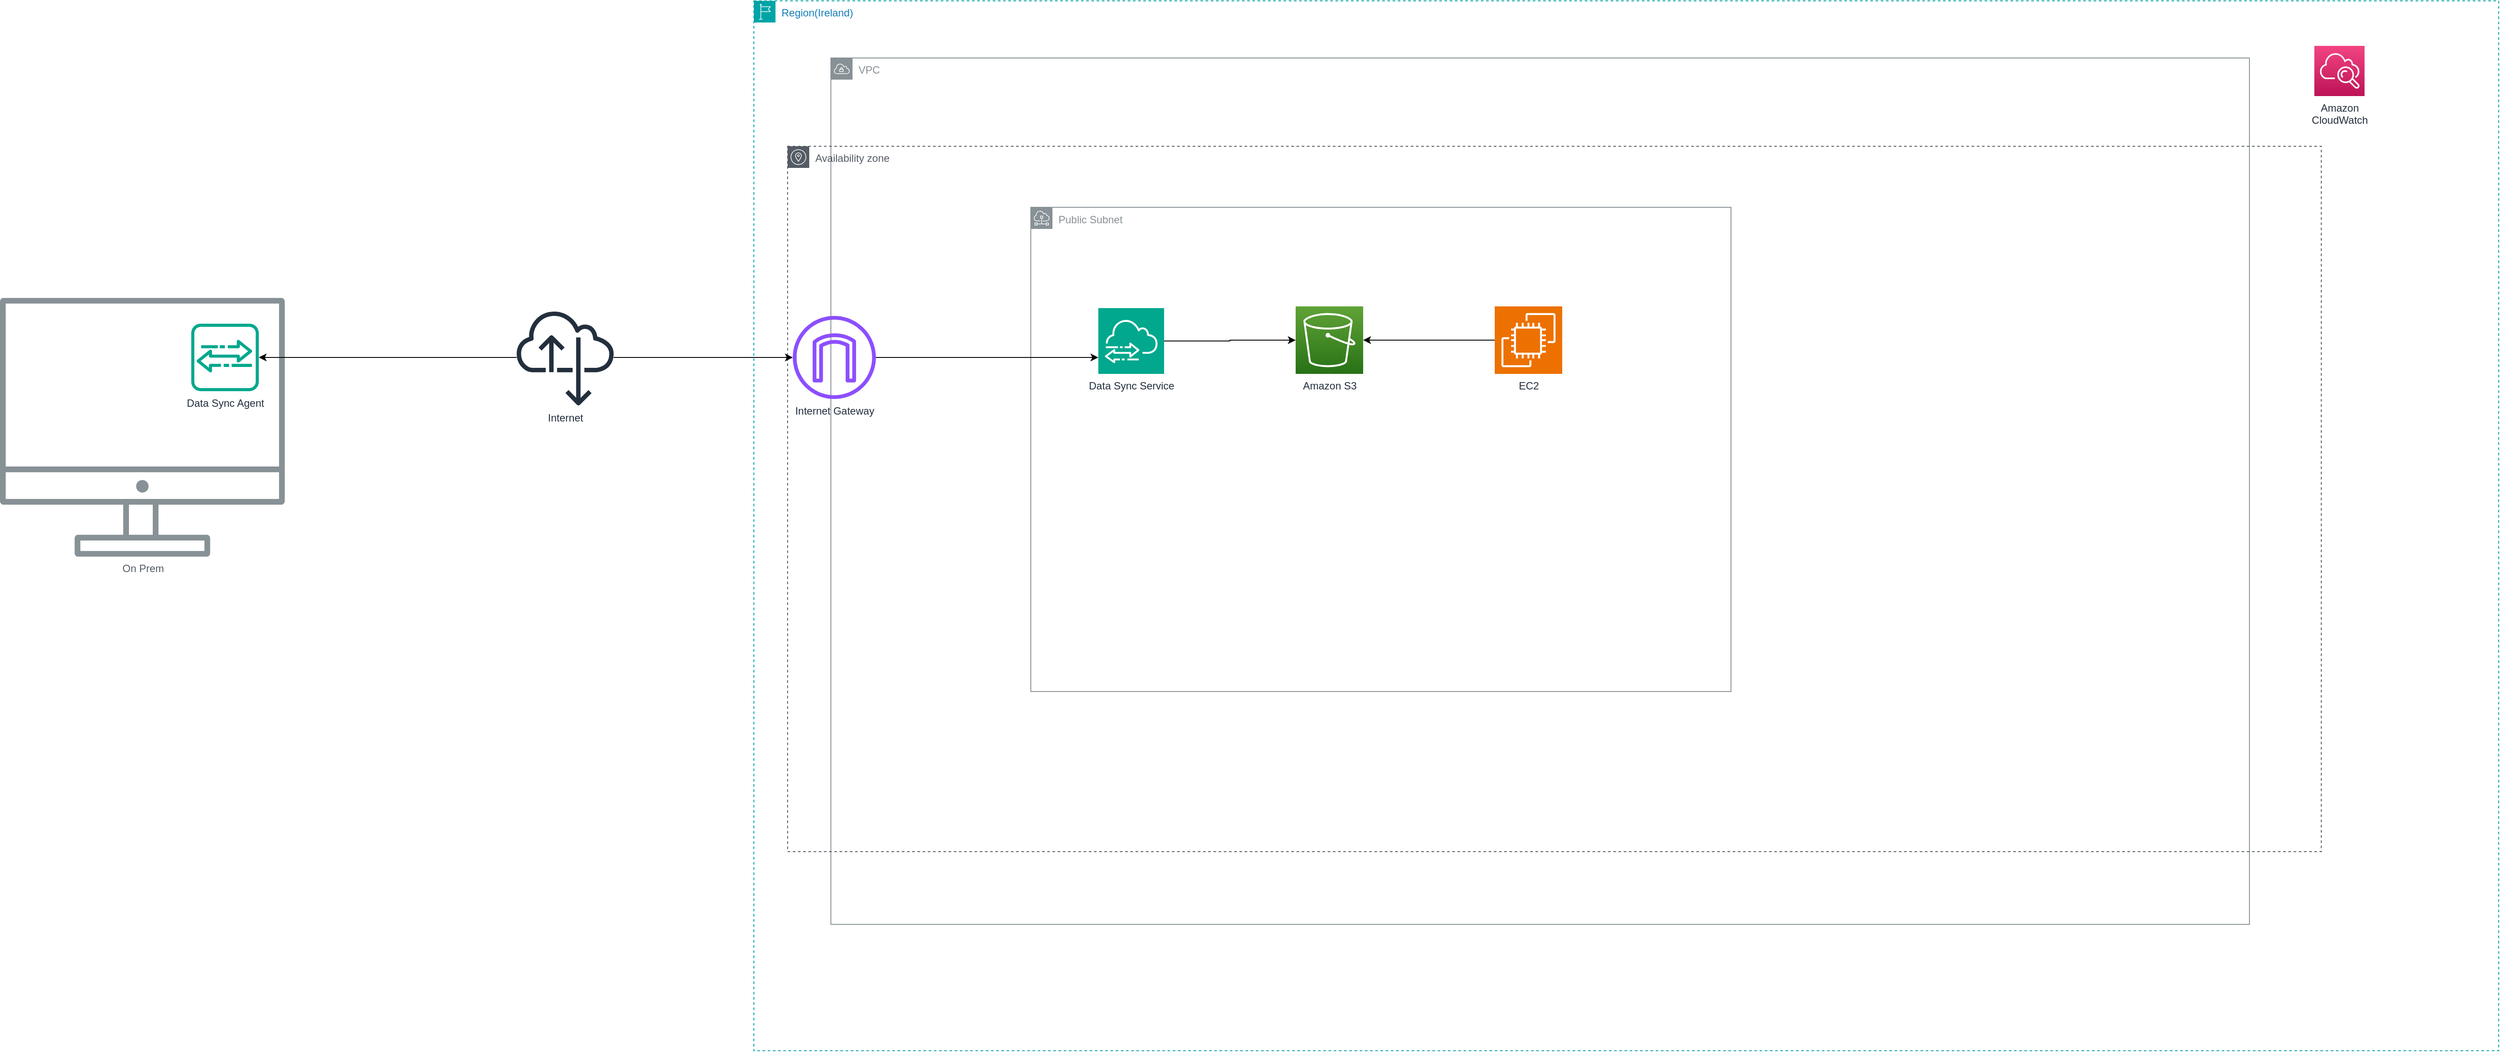 <mxfile version="26.1.0">
  <diagram id="Ht1M8jgEwFfnCIfOTk4-" name="Page-1">
    <mxGraphModel dx="3811" dy="2557" grid="0" gridSize="10" guides="1" tooltips="1" connect="1" arrows="1" fold="1" page="0" pageScale="1" pageWidth="1169" pageHeight="827" math="0" shadow="0">
      <root>
        <mxCell id="0" />
        <mxCell id="1" parent="0" />
        <mxCell id="UEzPUAAOIrF-is8g5C7q-109" value="On Prem&lt;div&gt;&lt;br&gt;&lt;/div&gt;" style="outlineConnect=0;gradientColor=none;fontColor=#545B64;strokeColor=none;fillColor=#879196;dashed=0;verticalLabelPosition=bottom;verticalAlign=top;align=center;html=1;fontSize=12;fontStyle=0;aspect=fixed;shape=mxgraph.aws4.illustration_desktop;pointerEvents=1;labelBackgroundColor=#ffffff;" parent="1" vertex="1">
          <mxGeometry x="-389" y="232" width="329" height="299.39" as="geometry" />
        </mxCell>
        <mxCell id="Mke8BChl4TBKAW9NJHam-14" style="edgeStyle=orthogonalEdgeStyle;rounded=0;orthogonalLoop=1;jettySize=auto;html=1;" parent="1" edge="1">
          <mxGeometry relative="1" as="geometry">
            <mxPoint x="248.941" y="329.5" as="sourcePoint" />
            <mxPoint x="248.941" y="329.5" as="targetPoint" />
          </mxGeometry>
        </mxCell>
        <mxCell id="Mke8BChl4TBKAW9NJHam-17" value="Data Sync Agent" style="sketch=0;outlineConnect=0;fontColor=#232F3E;gradientColor=none;fillColor=#01A88D;strokeColor=none;dashed=0;verticalLabelPosition=bottom;verticalAlign=top;align=center;html=1;fontSize=12;fontStyle=0;aspect=fixed;shape=mxgraph.aws4.agent2;" parent="1" vertex="1">
          <mxGeometry x="-168" y="262" width="78" height="78" as="geometry" />
        </mxCell>
        <mxCell id="yNf8cpA0STlplmShnnxf-2" value="Region(Ireland)" style="points=[[0,0],[0.25,0],[0.5,0],[0.75,0],[1,0],[1,0.25],[1,0.5],[1,0.75],[1,1],[0.75,1],[0.5,1],[0.25,1],[0,1],[0,0.75],[0,0.5],[0,0.25]];outlineConnect=0;gradientColor=none;html=1;whiteSpace=wrap;fontSize=12;fontStyle=0;container=1;pointerEvents=0;collapsible=0;recursiveResize=0;shape=mxgraph.aws4.group;grIcon=mxgraph.aws4.group_region;strokeColor=#00A4A6;fillColor=none;verticalAlign=top;align=left;spacingLeft=30;fontColor=#147EBA;dashed=1;" vertex="1" parent="1">
          <mxGeometry x="482" y="-111" width="2016" height="1213" as="geometry" />
        </mxCell>
        <mxCell id="yNf8cpA0STlplmShnnxf-1" value="VPC" style="sketch=0;outlineConnect=0;gradientColor=none;html=1;whiteSpace=wrap;fontSize=12;fontStyle=0;shape=mxgraph.aws4.group;grIcon=mxgraph.aws4.group_vpc;strokeColor=#879196;fillColor=none;verticalAlign=top;align=left;spacingLeft=30;fontColor=#879196;dashed=0;" vertex="1" parent="yNf8cpA0STlplmShnnxf-2">
          <mxGeometry x="89" y="66" width="1639" height="1001" as="geometry" />
        </mxCell>
        <mxCell id="yNf8cpA0STlplmShnnxf-3" value="Availability zone" style="sketch=0;outlineConnect=0;gradientColor=none;html=1;whiteSpace=wrap;fontSize=12;fontStyle=0;shape=mxgraph.aws4.group;grIcon=mxgraph.aws4.group_availability_zone;strokeColor=light-dark(#545B64, #d86d0c);fillColor=none;verticalAlign=top;align=left;spacingLeft=30;fontColor=#545B64;dashed=1;" vertex="1" parent="yNf8cpA0STlplmShnnxf-2">
          <mxGeometry x="39" y="168" width="1772" height="815" as="geometry" />
        </mxCell>
        <mxCell id="UEzPUAAOIrF-is8g5C7q-121" value="Amazon&lt;br&gt;CloudWatch&lt;br&gt;" style="outlineConnect=0;fontColor=#232F3E;gradientColor=#F34482;gradientDirection=north;fillColor=#BC1356;strokeColor=#ffffff;dashed=0;verticalLabelPosition=bottom;verticalAlign=top;align=center;html=1;fontSize=12;fontStyle=0;aspect=fixed;shape=mxgraph.aws4.resourceIcon;resIcon=mxgraph.aws4.cloudwatch;labelBackgroundColor=#ffffff;" parent="yNf8cpA0STlplmShnnxf-2" vertex="1">
          <mxGeometry x="1803" y="52" width="58" height="58" as="geometry" />
        </mxCell>
        <mxCell id="Mke8BChl4TBKAW9NJHam-2" value="EC2" style="sketch=0;points=[[0,0,0],[0.25,0,0],[0.5,0,0],[0.75,0,0],[1,0,0],[0,1,0],[0.25,1,0],[0.5,1,0],[0.75,1,0],[1,1,0],[0,0.25,0],[0,0.5,0],[0,0.75,0],[1,0.25,0],[1,0.5,0],[1,0.75,0]];outlineConnect=0;fontColor=#232F3E;fillColor=#ED7100;strokeColor=#ffffff;dashed=0;verticalLabelPosition=bottom;verticalAlign=top;align=center;html=1;fontSize=12;fontStyle=0;aspect=fixed;shape=mxgraph.aws4.resourceIcon;resIcon=mxgraph.aws4.ec2;" parent="yNf8cpA0STlplmShnnxf-2" vertex="1">
          <mxGeometry x="856" y="353" width="78" height="78" as="geometry" />
        </mxCell>
        <mxCell id="yNf8cpA0STlplmShnnxf-24" style="edgeStyle=orthogonalEdgeStyle;rounded=0;orthogonalLoop=1;jettySize=auto;html=1;" edge="1" parent="yNf8cpA0STlplmShnnxf-2" source="Mke8BChl4TBKAW9NJHam-18" target="UEzPUAAOIrF-is8g5C7q-116">
          <mxGeometry relative="1" as="geometry" />
        </mxCell>
        <mxCell id="Mke8BChl4TBKAW9NJHam-18" value="Data Sync Service" style="sketch=0;points=[[0,0,0],[0.25,0,0],[0.5,0,0],[0.75,0,0],[1,0,0],[0,1,0],[0.25,1,0],[0.5,1,0],[0.75,1,0],[1,1,0],[0,0.25,0],[0,0.5,0],[0,0.75,0],[1,0.25,0],[1,0.5,0],[1,0.75,0]];outlineConnect=0;fontColor=#232F3E;fillColor=#01A88D;strokeColor=#ffffff;dashed=0;verticalLabelPosition=bottom;verticalAlign=top;align=center;html=1;fontSize=12;fontStyle=0;aspect=fixed;shape=mxgraph.aws4.resourceIcon;resIcon=mxgraph.aws4.datasync;" parent="yNf8cpA0STlplmShnnxf-2" vertex="1">
          <mxGeometry x="398" y="355" width="76" height="76" as="geometry" />
        </mxCell>
        <mxCell id="UEzPUAAOIrF-is8g5C7q-116" value="Amazon S3" style="outlineConnect=0;fontColor=#232F3E;gradientColor=#60A337;gradientDirection=north;fillColor=#277116;strokeColor=#ffffff;dashed=0;verticalLabelPosition=bottom;verticalAlign=top;align=center;html=1;fontSize=12;fontStyle=0;aspect=fixed;shape=mxgraph.aws4.resourceIcon;resIcon=mxgraph.aws4.s3;labelBackgroundColor=#ffffff;" parent="yNf8cpA0STlplmShnnxf-2" vertex="1">
          <mxGeometry x="626.0" y="353" width="78" height="78" as="geometry" />
        </mxCell>
        <mxCell id="Mke8BChl4TBKAW9NJHam-4" value="" style="edgeStyle=orthogonalEdgeStyle;rounded=0;orthogonalLoop=1;jettySize=auto;html=1;" parent="yNf8cpA0STlplmShnnxf-2" source="Mke8BChl4TBKAW9NJHam-2" target="UEzPUAAOIrF-is8g5C7q-116" edge="1">
          <mxGeometry relative="1" as="geometry" />
        </mxCell>
        <mxCell id="yNf8cpA0STlplmShnnxf-4" value="Public Subnet" style="sketch=0;outlineConnect=0;gradientColor=none;html=1;whiteSpace=wrap;fontSize=12;fontStyle=0;shape=mxgraph.aws4.group;grIcon=mxgraph.aws4.group_subnet;strokeColor=#879196;fillColor=none;verticalAlign=top;align=left;spacingLeft=30;fontColor=#879196;dashed=0;" vertex="1" parent="yNf8cpA0STlplmShnnxf-2">
          <mxGeometry x="320" y="238.5" width="809" height="559.5" as="geometry" />
        </mxCell>
        <mxCell id="yNf8cpA0STlplmShnnxf-20" value="Internet Gateway" style="sketch=0;outlineConnect=0;fontColor=#232F3E;gradientColor=none;fillColor=#8C4FFF;strokeColor=none;dashed=0;verticalLabelPosition=bottom;verticalAlign=top;align=center;html=1;fontSize=12;fontStyle=0;aspect=fixed;pointerEvents=1;shape=mxgraph.aws4.internet_gateway;" vertex="1" parent="yNf8cpA0STlplmShnnxf-2">
          <mxGeometry x="45" y="364" width="96" height="96" as="geometry" />
        </mxCell>
        <mxCell id="yNf8cpA0STlplmShnnxf-23" style="edgeStyle=orthogonalEdgeStyle;rounded=0;orthogonalLoop=1;jettySize=auto;html=1;entryX=0;entryY=0.75;entryDx=0;entryDy=0;entryPerimeter=0;" edge="1" parent="yNf8cpA0STlplmShnnxf-2" source="yNf8cpA0STlplmShnnxf-20" target="Mke8BChl4TBKAW9NJHam-18">
          <mxGeometry relative="1" as="geometry">
            <mxPoint x="356" y="412" as="targetPoint" />
          </mxGeometry>
        </mxCell>
        <mxCell id="yNf8cpA0STlplmShnnxf-22" style="edgeStyle=orthogonalEdgeStyle;rounded=0;orthogonalLoop=1;jettySize=auto;html=1;" edge="1" parent="1" source="yNf8cpA0STlplmShnnxf-5" target="yNf8cpA0STlplmShnnxf-20">
          <mxGeometry relative="1" as="geometry" />
        </mxCell>
        <mxCell id="yNf8cpA0STlplmShnnxf-25" style="edgeStyle=orthogonalEdgeStyle;rounded=0;orthogonalLoop=1;jettySize=auto;html=1;" edge="1" parent="1" source="yNf8cpA0STlplmShnnxf-5" target="Mke8BChl4TBKAW9NJHam-17">
          <mxGeometry relative="1" as="geometry" />
        </mxCell>
        <mxCell id="yNf8cpA0STlplmShnnxf-5" value="Internet" style="sketch=0;outlineConnect=0;fontColor=#232F3E;gradientColor=none;fillColor=#232F3D;strokeColor=none;dashed=0;verticalLabelPosition=bottom;verticalAlign=top;align=center;html=1;fontSize=12;fontStyle=0;aspect=fixed;pointerEvents=1;shape=mxgraph.aws4.internet_alt22;" vertex="1" parent="1">
          <mxGeometry x="208" y="245" width="112" height="112" as="geometry" />
        </mxCell>
      </root>
    </mxGraphModel>
  </diagram>
</mxfile>
